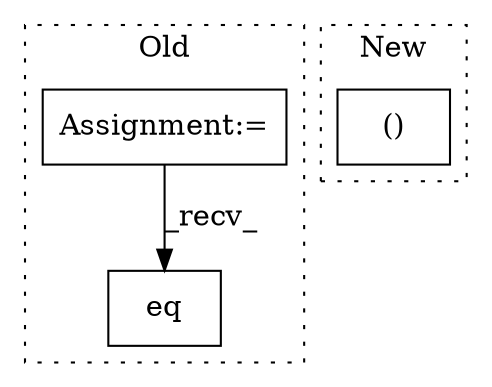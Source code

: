 digraph G {
subgraph cluster0 {
1 [label="eq" a="32" s="2685,2700" l="3,1" shape="box"];
3 [label="Assignment:=" a="7" s="2644" l="1" shape="box"];
label = "Old";
style="dotted";
}
subgraph cluster1 {
2 [label="()" a="106" s="2364" l="45" shape="box"];
label = "New";
style="dotted";
}
3 -> 1 [label="_recv_"];
}